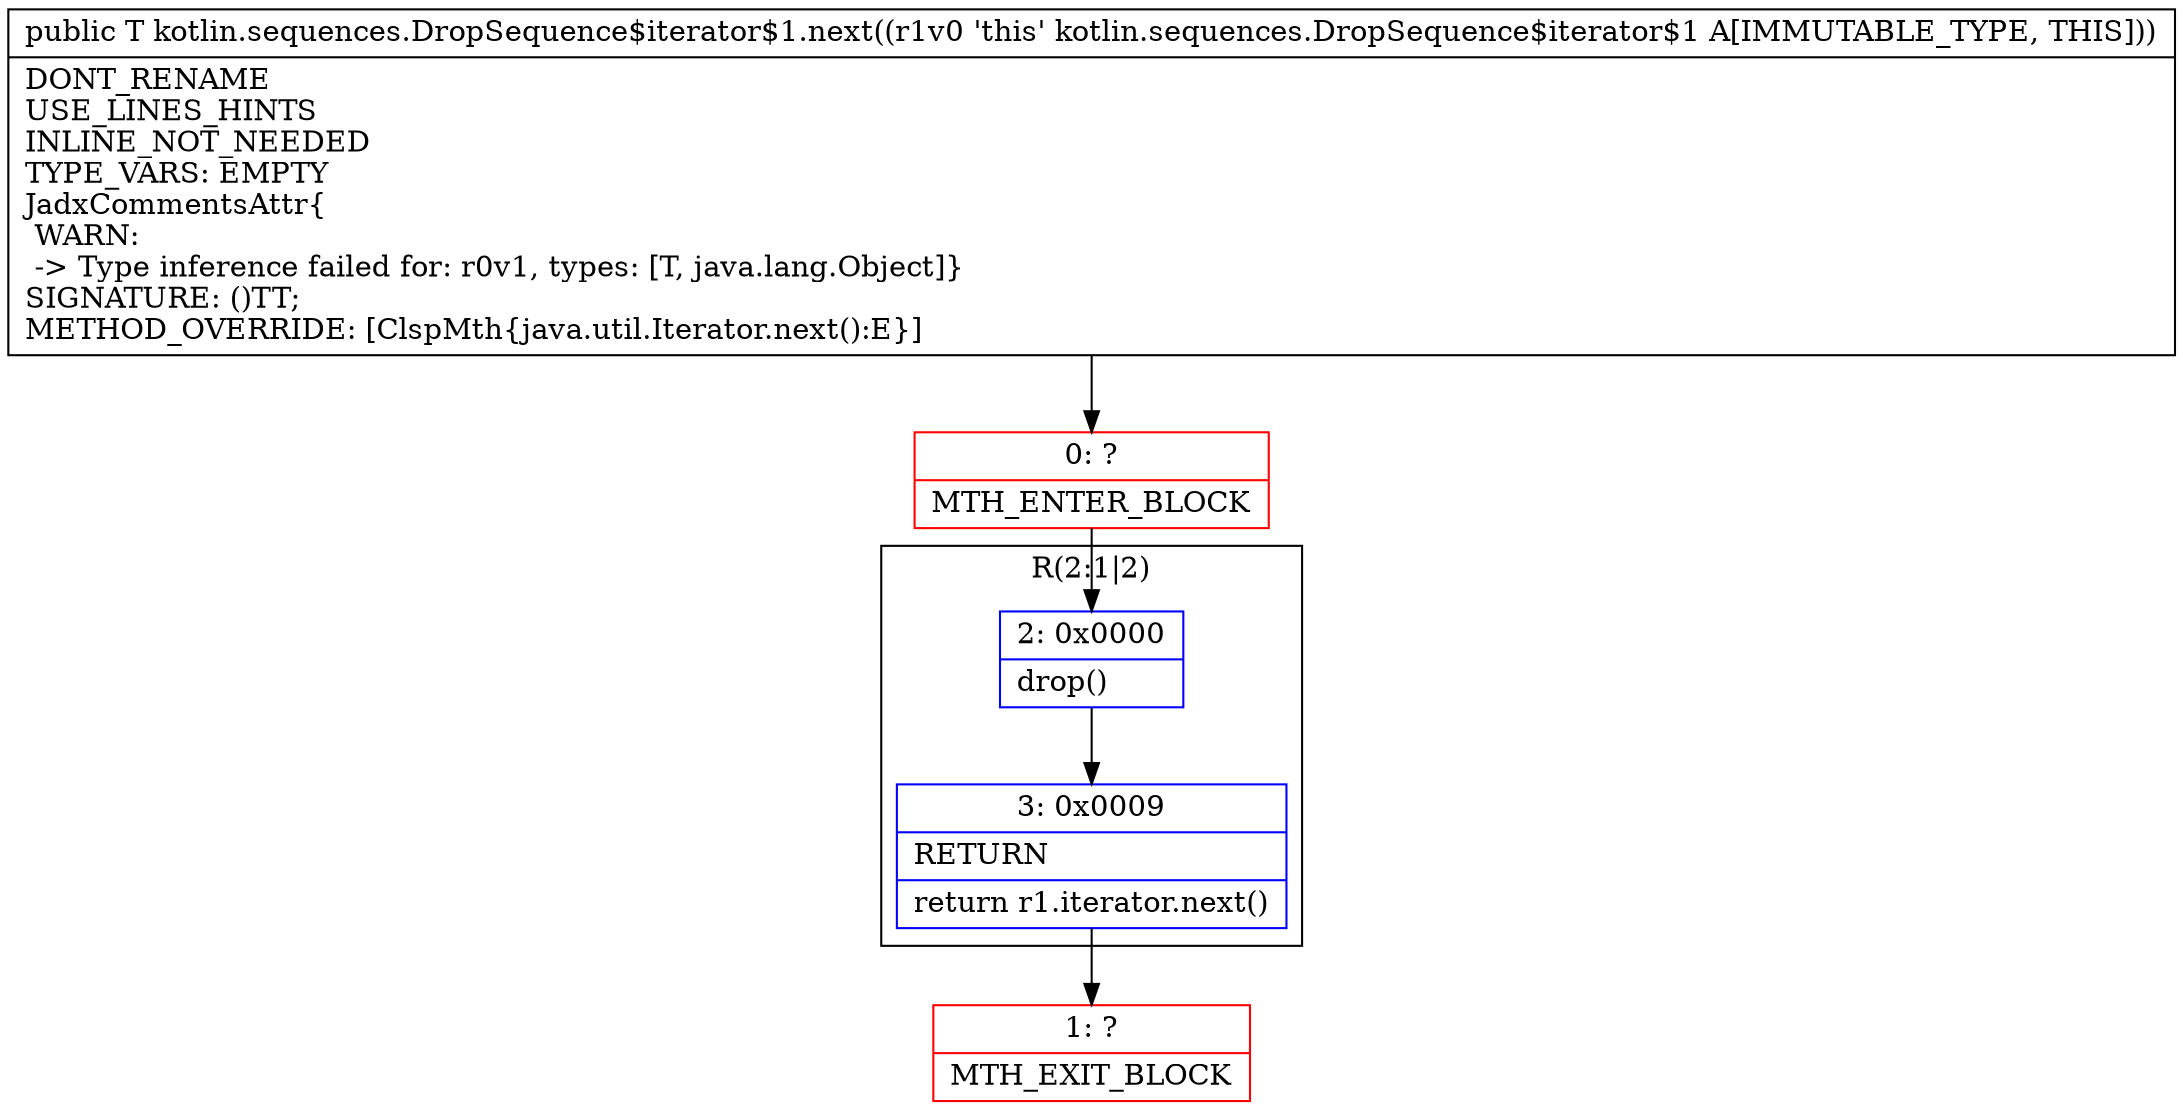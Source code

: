 digraph "CFG forkotlin.sequences.DropSequence$iterator$1.next()Ljava\/lang\/Object;" {
subgraph cluster_Region_452556698 {
label = "R(2:1|2)";
node [shape=record,color=blue];
Node_2 [shape=record,label="{2\:\ 0x0000|drop()\l}"];
Node_3 [shape=record,label="{3\:\ 0x0009|RETURN\l|return r1.iterator.next()\l}"];
}
Node_0 [shape=record,color=red,label="{0\:\ ?|MTH_ENTER_BLOCK\l}"];
Node_1 [shape=record,color=red,label="{1\:\ ?|MTH_EXIT_BLOCK\l}"];
MethodNode[shape=record,label="{public T kotlin.sequences.DropSequence$iterator$1.next((r1v0 'this' kotlin.sequences.DropSequence$iterator$1 A[IMMUTABLE_TYPE, THIS]))  | DONT_RENAME\lUSE_LINES_HINTS\lINLINE_NOT_NEEDED\lTYPE_VARS: EMPTY\lJadxCommentsAttr\{\l WARN: \l \-\> Type inference failed for: r0v1, types: [T, java.lang.Object]\}\lSIGNATURE: ()TT;\lMETHOD_OVERRIDE: [ClspMth\{java.util.Iterator.next():E\}]\l}"];
MethodNode -> Node_0;Node_2 -> Node_3;
Node_3 -> Node_1;
Node_0 -> Node_2;
}

